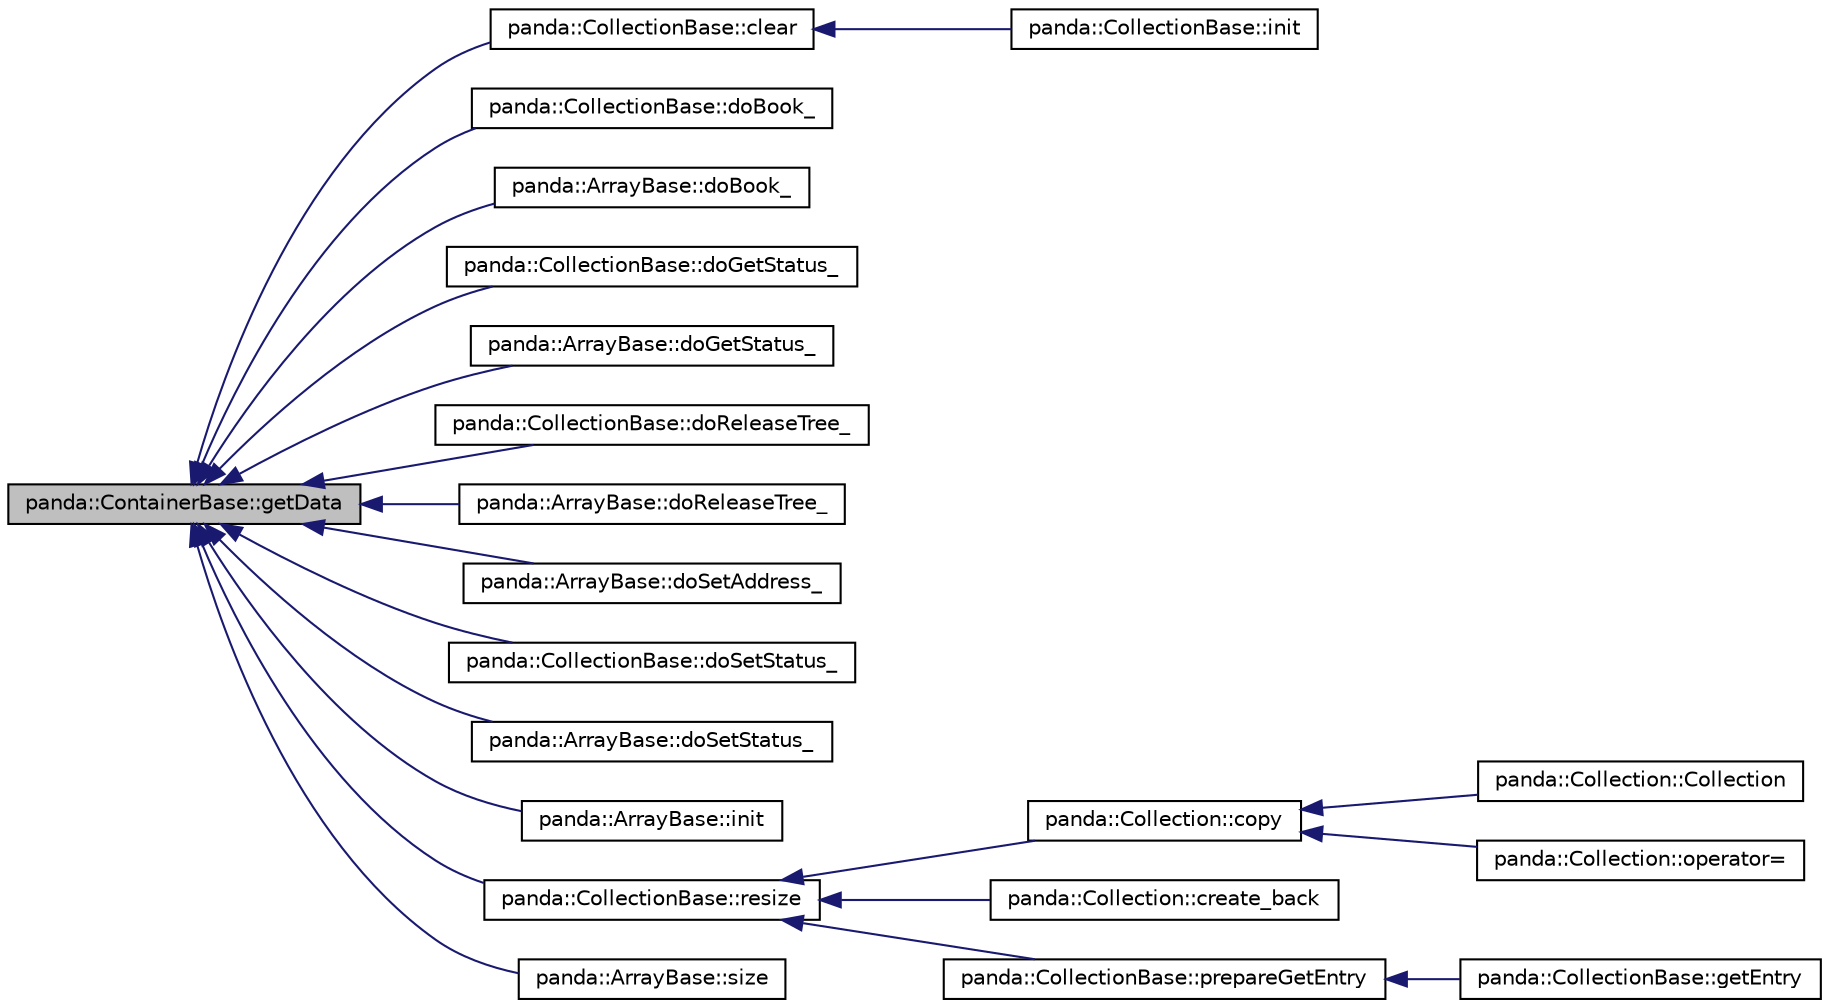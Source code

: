 digraph G
{
  edge [fontname="Helvetica",fontsize="10",labelfontname="Helvetica",labelfontsize="10"];
  node [fontname="Helvetica",fontsize="10",shape=record];
  rankdir=LR;
  Node1 [label="panda::ContainerBase::getData",height=0.2,width=0.4,color="black", fillcolor="grey75", style="filled" fontcolor="black"];
  Node1 -> Node2 [dir=back,color="midnightblue",fontsize="10",style="solid"];
  Node2 [label="panda::CollectionBase::clear",height=0.2,width=0.4,color="black", fillcolor="white", style="filled",URL="$classpanda_1_1CollectionBase.html#a5820623424a01aa34f3988ead2612576",tooltip="Clear the container (set size = 0)."];
  Node2 -> Node3 [dir=back,color="midnightblue",fontsize="10",style="solid"];
  Node3 [label="panda::CollectionBase::init",height=0.2,width=0.4,color="black", fillcolor="white", style="filled",URL="$classpanda_1_1CollectionBase.html#acf4c92c41e6efccc8833981c8e8725c1",tooltip="Reset the object state."];
  Node1 -> Node4 [dir=back,color="midnightblue",fontsize="10",style="solid"];
  Node4 [label="panda::CollectionBase::doBook_",height=0.2,width=0.4,color="black", fillcolor="white", style="filled",URL="$classpanda_1_1CollectionBase.html#a55e90bbac83f59d93a938dbe57c871c0"];
  Node1 -> Node5 [dir=back,color="midnightblue",fontsize="10",style="solid"];
  Node5 [label="panda::ArrayBase::doBook_",height=0.2,width=0.4,color="black", fillcolor="white", style="filled",URL="$classpanda_1_1ArrayBase.html#aecb9d88c88e0102d7c8d631a036cb338"];
  Node1 -> Node6 [dir=back,color="midnightblue",fontsize="10",style="solid"];
  Node6 [label="panda::CollectionBase::doGetStatus_",height=0.2,width=0.4,color="black", fillcolor="white", style="filled",URL="$classpanda_1_1CollectionBase.html#a885ed7e0cd0d0f37f913db20597fcd3c"];
  Node1 -> Node7 [dir=back,color="midnightblue",fontsize="10",style="solid"];
  Node7 [label="panda::ArrayBase::doGetStatus_",height=0.2,width=0.4,color="black", fillcolor="white", style="filled",URL="$classpanda_1_1ArrayBase.html#a945c9cf4d4a979891c11cdfca5e7241f"];
  Node1 -> Node8 [dir=back,color="midnightblue",fontsize="10",style="solid"];
  Node8 [label="panda::CollectionBase::doReleaseTree_",height=0.2,width=0.4,color="black", fillcolor="white", style="filled",URL="$classpanda_1_1CollectionBase.html#ac9d4543501718f3fa96366e43fde46bc"];
  Node1 -> Node9 [dir=back,color="midnightblue",fontsize="10",style="solid"];
  Node9 [label="panda::ArrayBase::doReleaseTree_",height=0.2,width=0.4,color="black", fillcolor="white", style="filled",URL="$classpanda_1_1ArrayBase.html#a4fecec0749650b43c4eb3110e60fa193"];
  Node1 -> Node10 [dir=back,color="midnightblue",fontsize="10",style="solid"];
  Node10 [label="panda::ArrayBase::doSetAddress_",height=0.2,width=0.4,color="black", fillcolor="white", style="filled",URL="$classpanda_1_1ArrayBase.html#a1ddaf0aff0dd758a0c4d99d0422db5b0"];
  Node1 -> Node11 [dir=back,color="midnightblue",fontsize="10",style="solid"];
  Node11 [label="panda::CollectionBase::doSetStatus_",height=0.2,width=0.4,color="black", fillcolor="white", style="filled",URL="$classpanda_1_1CollectionBase.html#ac615b3ca8e0c3acdab38196bcad23027"];
  Node1 -> Node12 [dir=back,color="midnightblue",fontsize="10",style="solid"];
  Node12 [label="panda::ArrayBase::doSetStatus_",height=0.2,width=0.4,color="black", fillcolor="white", style="filled",URL="$classpanda_1_1ArrayBase.html#a7c39d39cffed07ba2cffdf8828729cf7"];
  Node1 -> Node13 [dir=back,color="midnightblue",fontsize="10",style="solid"];
  Node13 [label="panda::ArrayBase::init",height=0.2,width=0.4,color="black", fillcolor="white", style="filled",URL="$classpanda_1_1ArrayBase.html#a4df67e49765f19d5cd8596108eca11ed",tooltip="Reset the object state."];
  Node1 -> Node14 [dir=back,color="midnightblue",fontsize="10",style="solid"];
  Node14 [label="panda::CollectionBase::resize",height=0.2,width=0.4,color="black", fillcolor="white", style="filled",URL="$classpanda_1_1CollectionBase.html#a3ec014ac2da87bb755afbea0822621cc",tooltip="Resize the container."];
  Node14 -> Node15 [dir=back,color="midnightblue",fontsize="10",style="solid"];
  Node15 [label="panda::Collection::copy",height=0.2,width=0.4,color="black", fillcolor="white", style="filled",URL="$classpanda_1_1Collection.html#ad194c8ae8355ce5ba6c04518a223cde1",tooltip="Copy the array contents."];
  Node15 -> Node16 [dir=back,color="midnightblue",fontsize="10",style="solid"];
  Node16 [label="panda::Collection::Collection",height=0.2,width=0.4,color="black", fillcolor="white", style="filled",URL="$classpanda_1_1Collection.html#a065b038d41d0437ddacdab9f22f6d397"];
  Node15 -> Node17 [dir=back,color="midnightblue",fontsize="10",style="solid"];
  Node17 [label="panda::Collection::operator=",height=0.2,width=0.4,color="black", fillcolor="white", style="filled",URL="$classpanda_1_1Collection.html#af2065fa6ed20c1fe1dd54b33f83e7778"];
  Node14 -> Node18 [dir=back,color="midnightblue",fontsize="10",style="solid"];
  Node18 [label="panda::Collection::create_back",height=0.2,width=0.4,color="black", fillcolor="white", style="filled",URL="$classpanda_1_1Collection.html#a76d29ff9b6366c3a39f2aa06ac6b0604",tooltip="Create an element at the end of the collection and return a reference."];
  Node14 -> Node19 [dir=back,color="midnightblue",fontsize="10",style="solid"];
  Node19 [label="panda::CollectionBase::prepareGetEntry",height=0.2,width=0.4,color="black", fillcolor="white", style="filled",URL="$classpanda_1_1CollectionBase.html#a217c39578bc5e0e7e2b6ebf44bf93cdd",tooltip="Run a look-ahead of the entry to determine the collection resize."];
  Node19 -> Node20 [dir=back,color="midnightblue",fontsize="10",style="solid"];
  Node20 [label="panda::CollectionBase::getEntry",height=0.2,width=0.4,color="black", fillcolor="white", style="filled",URL="$classpanda_1_1CollectionBase.html#a777e26ce2cc4f86e7cc4eb345b0a78d7",tooltip="Read an entry from an input tree."];
  Node1 -> Node21 [dir=back,color="midnightblue",fontsize="10",style="solid"];
  Node21 [label="panda::ArrayBase::size",height=0.2,width=0.4,color="black", fillcolor="white", style="filled",URL="$classpanda_1_1ArrayBase.html#aecde2cb03cafd4f1ba8ef2cff0abfb4d"];
}
